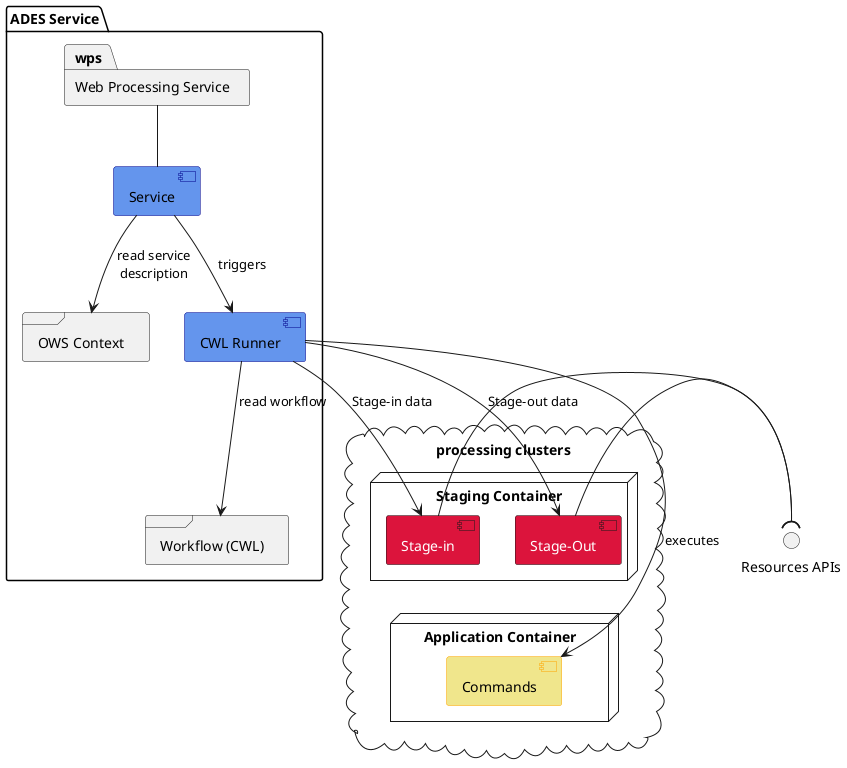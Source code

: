 @startuml Service Component Diagram

hide stereotype

skinparam component<<tbd>> {
    BackgroundColor Crimson
    FontColor white
}

skinparam component<<3rd>> {
    BackgroundColor CornFlowerBlue
    BorderColor DarkBlue
}

skinparam component<<reuse>> {
    BackgroundColor Khaki
    BorderColor Orange
}

() "Resources APIs" as resources

package "ADES Service"{

    package "Web Processing Service" as wps

    [Service] as zooservice <<3rd>>

    frame "OWS Context" as ows

    [CWL Runner] as cwlrun <<3rd>>

    ows -[hidden]right- cwlrun

    zooservice --> cwlrun : triggers

    frame "Workflow (CWL)" as cwl

    cwlrun --> cwl : read workflow
    zooservice --> ows : read service\ndescription

}

cloud "processing clusters"{

    node "Application Container" {
        [Commands] <<reuse>> as commands
    }

    node "Staging Container" {
        [Stage-in] as stagein <<tbd>>
        [Stage-Out] as stageout <<tbd>>
    }

    commands -[hidden]up- stagein
}

cwlrun --> stagein : Stage-in data
cwlrun --> stageout : Stage-out data
cwlrun -right-> commands : executes

stagein -( resources
stageout -( resources

wps -down- zooservice

@enduml